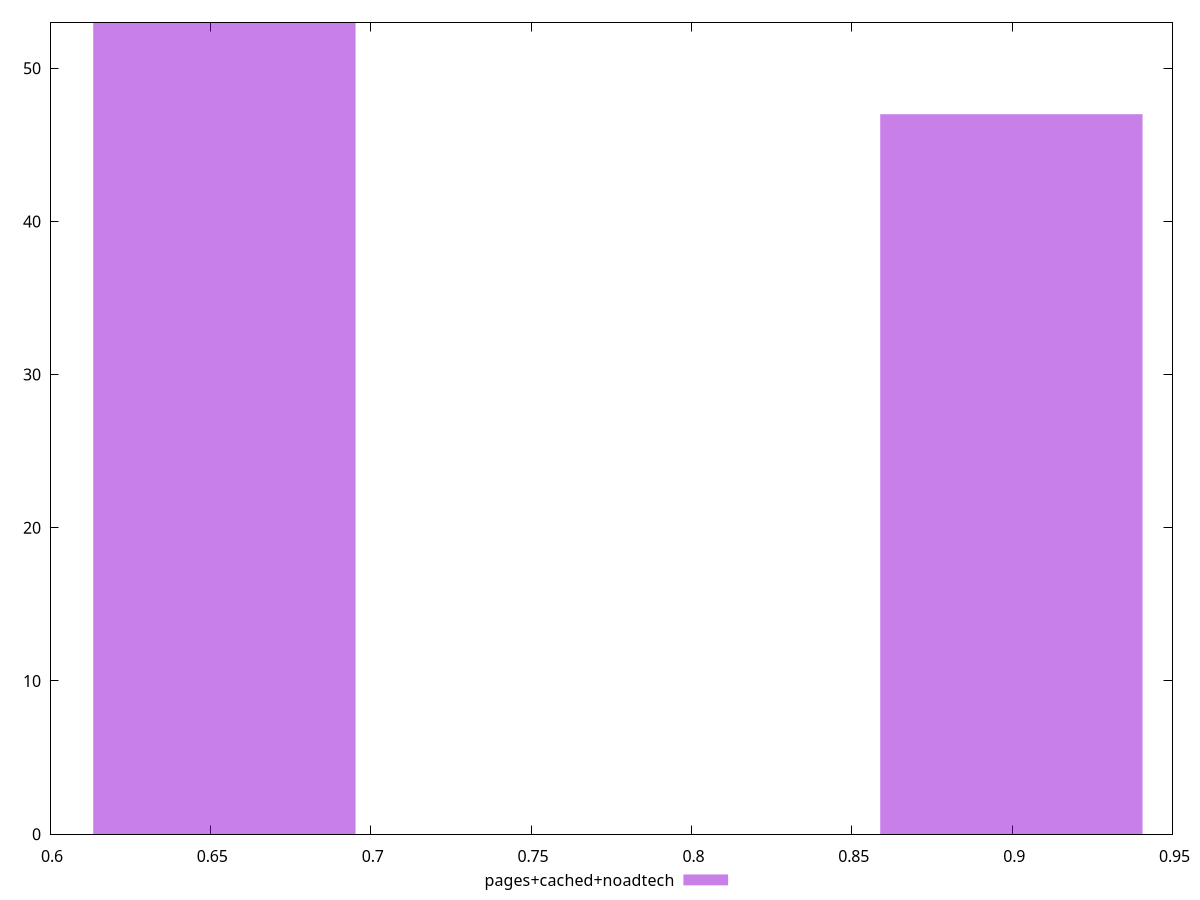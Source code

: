 $_pagesCachedNoadtech <<EOF
0.8997627112747217 47
0.6543728809270704 53
EOF
set key outside below
set terminal pngcairo
set output "report_00005_2020-11-02T22-26-11.212Z/render-blocking-resources/pages+cached+noadtech//hist.png"
set yrange [0:53]
set boxwidth 0.0817966101158838
set style fill transparent solid 0.5 noborder
plot $_pagesCachedNoadtech title "pages+cached+noadtech" with boxes ,